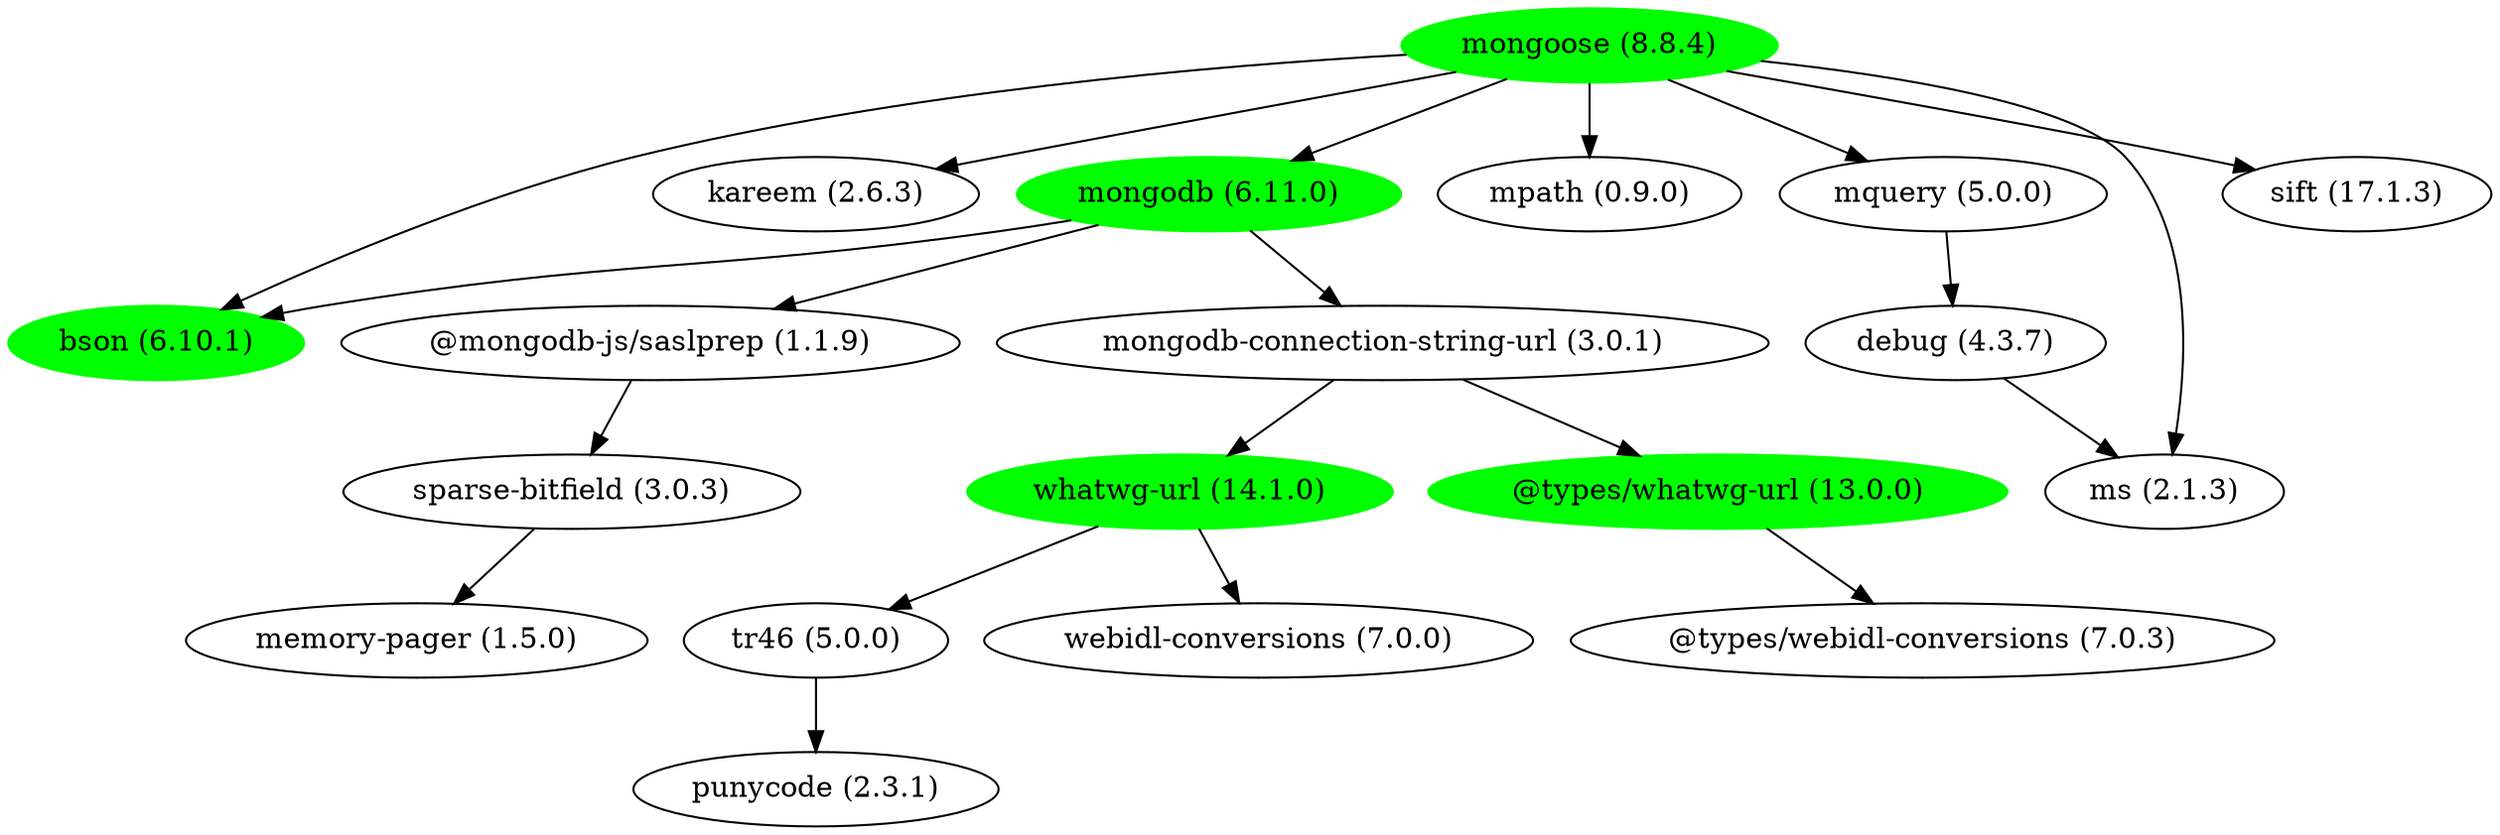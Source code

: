 digraph Dependencies {
    "mongoose" [label="mongoose (8.8.4)", color=green, style="filled,solid"];
    "bson" [label="bson (6.10.1)", color=green, style="filled,solid"];
    "mongoose" -> "bson";
    "kareem" [label="kareem (2.6.3)", style="solid"];
    "mongoose" -> "kareem";
    "mongodb" [label="mongodb (6.11.0)", color=green, style="filled,solid"];
    "mongoose" -> "mongodb";
    "mpath" [label="mpath (0.9.0)", style="solid"];
    "mongoose" -> "mpath";
    "mquery" [label="mquery (5.0.0)", style="solid"];
    "mongoose" -> "mquery";
    "ms" [label="ms (2.1.3)", style="solid"];
    "mongoose" -> "ms";
    "sift" [label="sift (17.1.3)", style="solid"];
    "mongoose" -> "sift";
    "mongodb" -> "bson";
    "@mongodb-js/saslprep" [label="@mongodb-js/saslprep (1.1.9)", style="solid"];
    "mongodb" -> "@mongodb-js/saslprep";
    "mongodb-connection-string-url" [label="mongodb-connection-string-url (3.0.1)", style="solid"];
    "mongodb" -> "mongodb-connection-string-url";
    "sparse-bitfield" [label="sparse-bitfield (3.0.3)", style="solid"];
    "@mongodb-js/saslprep" -> "sparse-bitfield";
    "memory-pager" [label="memory-pager (1.5.0)", style="solid"];
    "sparse-bitfield" -> "memory-pager";
    "whatwg-url" [label="whatwg-url (14.1.0)", color=green, style="filled,solid"];
    "mongodb-connection-string-url" -> "whatwg-url";
    "@types/whatwg-url" [label="@types/whatwg-url (13.0.0)", color=green, style="filled,solid"];
    "mongodb-connection-string-url" -> "@types/whatwg-url";
    "tr46" [label="tr46 (5.0.0)", style="solid"];
    "whatwg-url" -> "tr46";
    "webidl-conversions" [label="webidl-conversions (7.0.0)", style="solid"];
    "whatwg-url" -> "webidl-conversions";
    "punycode" [label="punycode (2.3.1)", style="solid"];
    "tr46" -> "punycode";
    "@types/webidl-conversions" [label="@types/webidl-conversions (7.0.3)", style="solid"];
    "@types/whatwg-url" -> "@types/webidl-conversions";
    "debug" [label="debug (4.3.7)", style="solid"];
    "mquery" -> "debug";
    "debug" -> "ms";
}